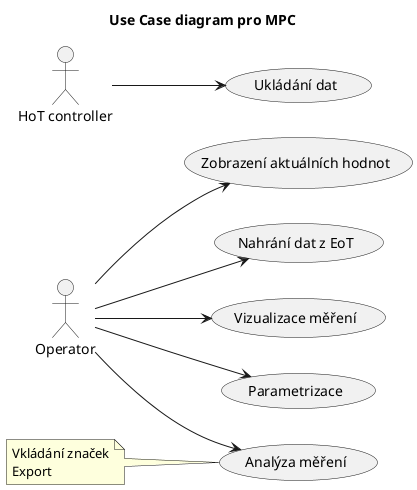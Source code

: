 @startuml
title Use Case diagram pro MPC
left to right direction
actor :Operator: as OPER
actor :HoT controller: as HoT
OPER --> (Zobrazení aktuálních hodnot)
OPER --> (Nahrání dat z EoT)
OPER --> (Vizualizace měření)
OPER --> (Parametrizace)
OPER --> (Analýza měření)
note left of (Analýza měření): Vkládání značek\nExport
HoT --> (Ukládání dat)
@enduml